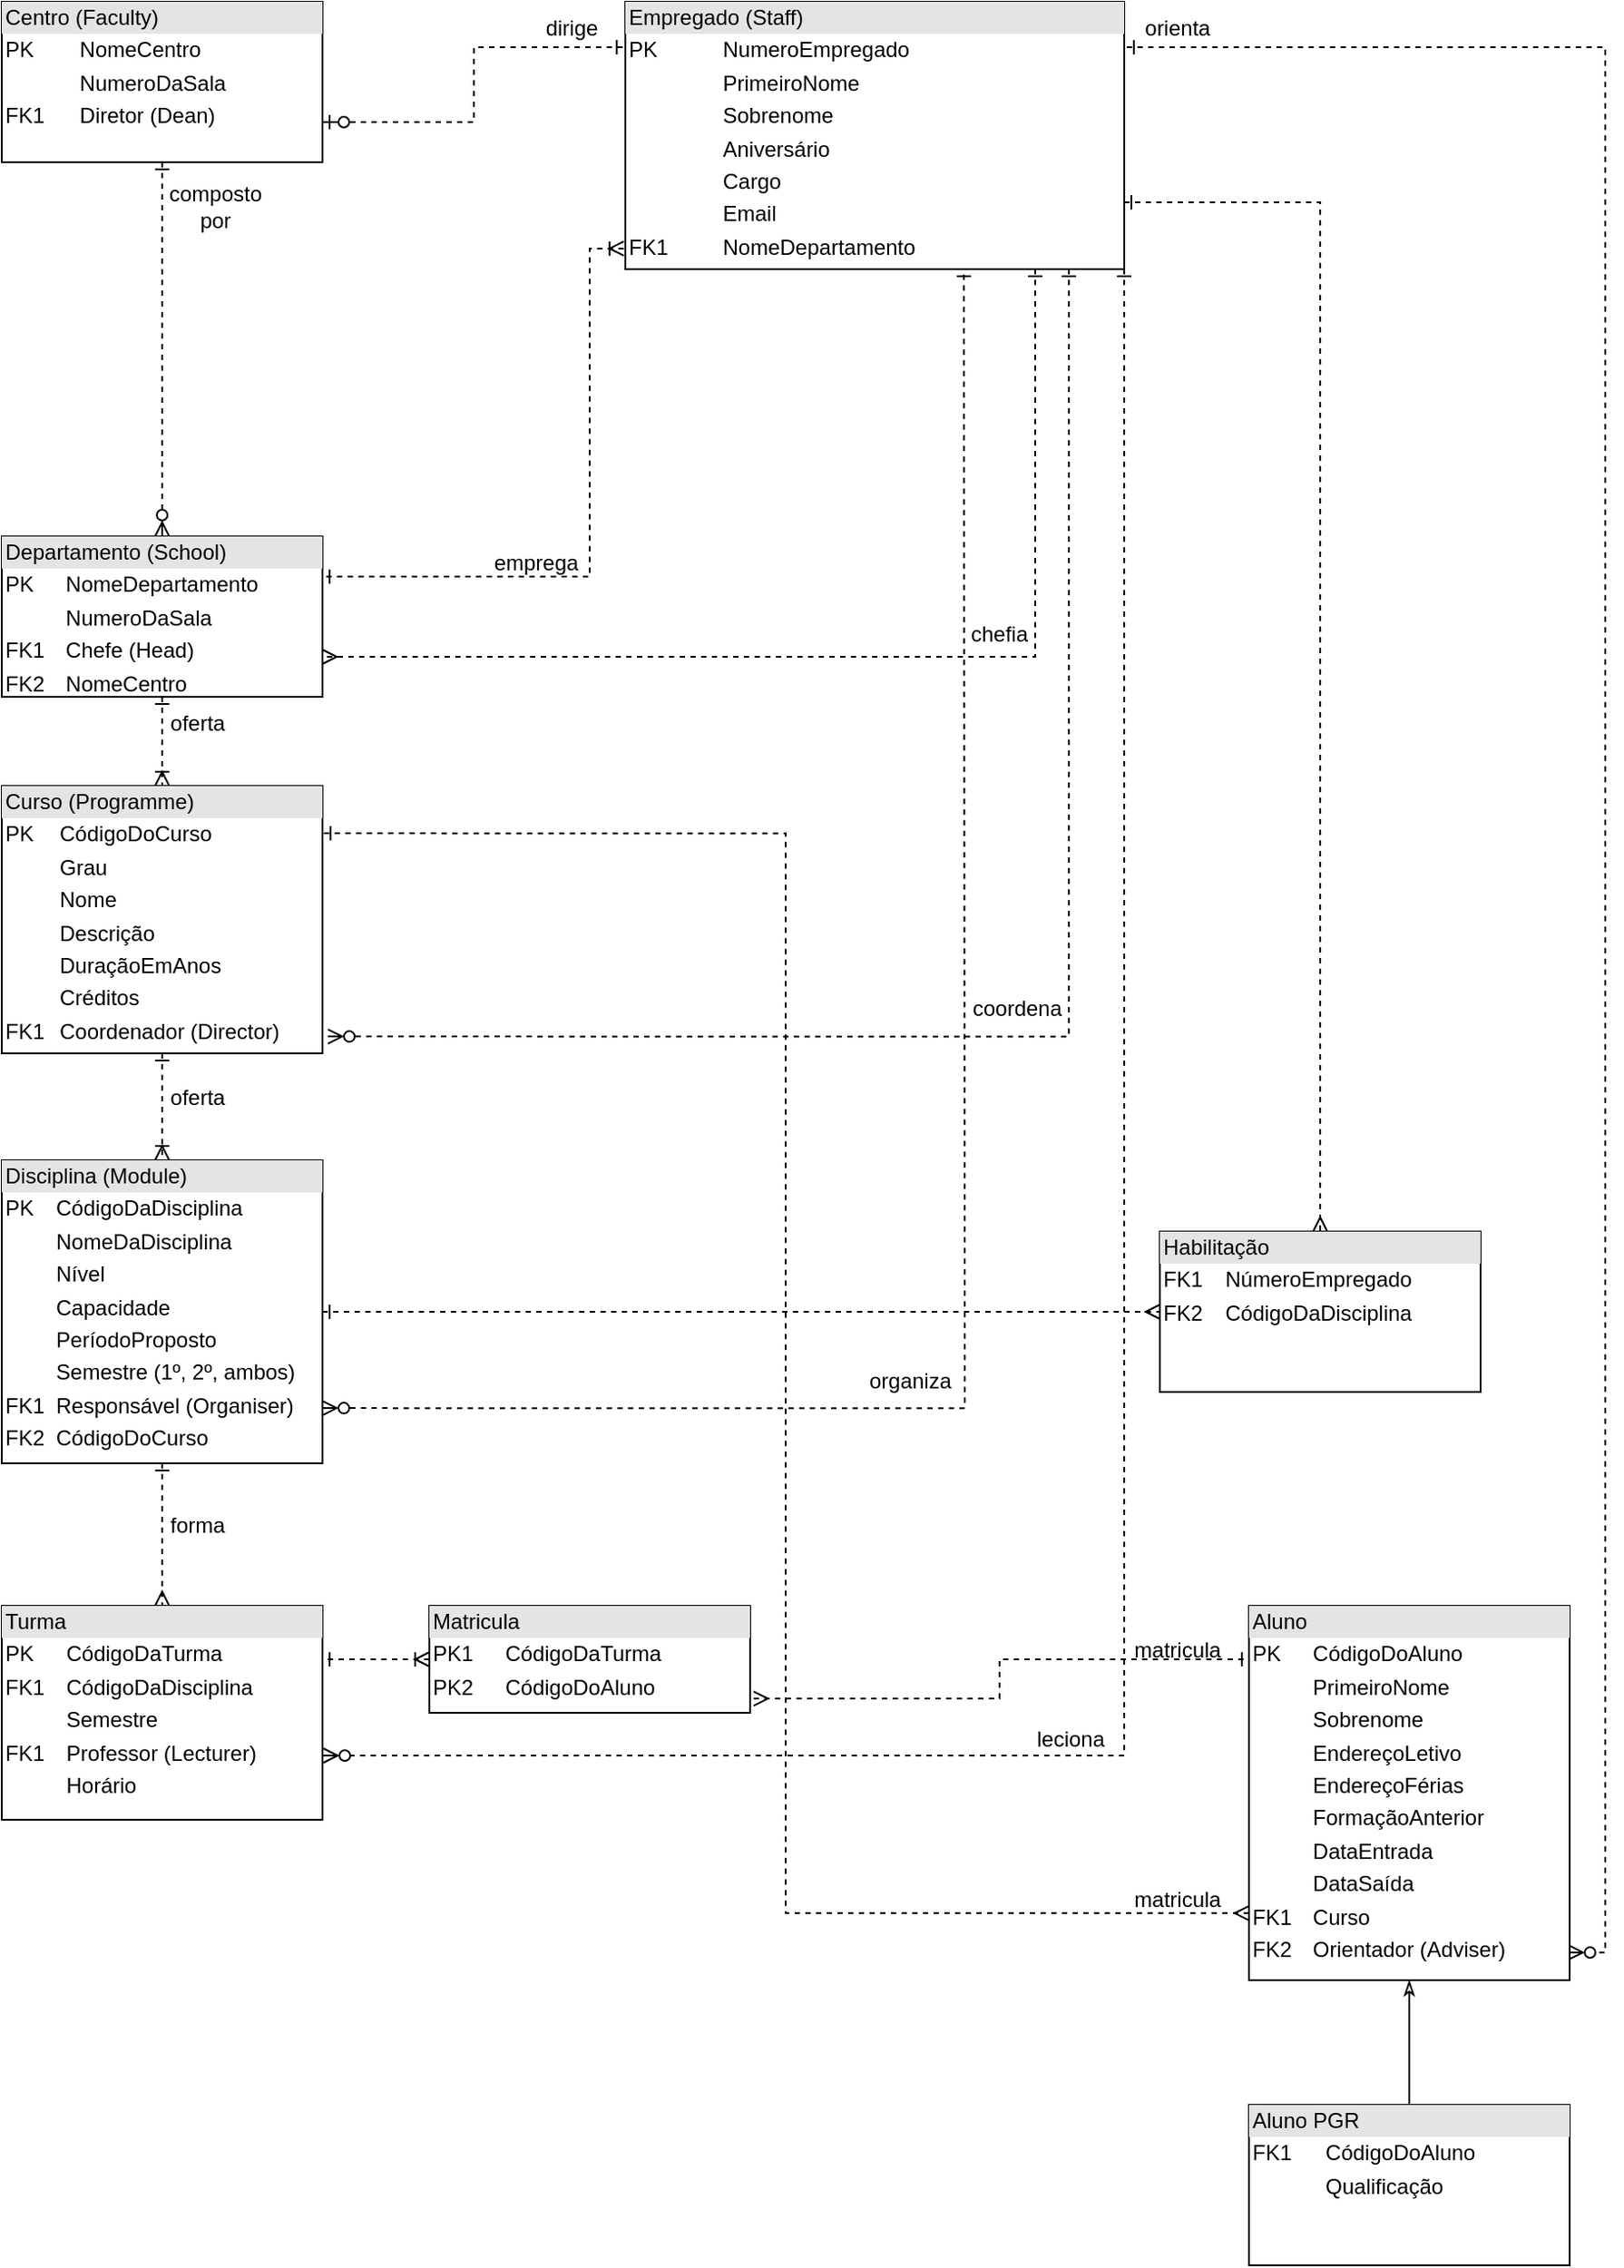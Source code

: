 <mxfile version="20.8.16" type="github">
  <diagram id="prtHgNgQTEPvFCAcTncT" name="Page-1">
    <mxGraphModel dx="691" dy="746" grid="1" gridSize="10" guides="1" tooltips="1" connect="1" arrows="1" fold="1" page="0" pageScale="1" pageWidth="827" pageHeight="1169" math="0" shadow="0">
      <root>
        <mxCell id="0" />
        <mxCell id="1" parent="0" />
        <mxCell id="oqYitnOGcyoW-XEgKbCN-7" value="" style="edgeStyle=orthogonalEdgeStyle;rounded=0;orthogonalLoop=1;jettySize=auto;html=1;dashed=1;endArrow=ERzeroToMany;endFill=0;strokeColor=default;startArrow=ERone;startFill=0;" parent="1" source="oqYitnOGcyoW-XEgKbCN-5" target="oqYitnOGcyoW-XEgKbCN-6" edge="1">
          <mxGeometry relative="1" as="geometry" />
        </mxCell>
        <mxCell id="oqYitnOGcyoW-XEgKbCN-15" style="edgeStyle=orthogonalEdgeStyle;rounded=0;orthogonalLoop=1;jettySize=auto;html=1;exitX=1;exitY=0.75;exitDx=0;exitDy=0;entryX=-0.003;entryY=0.17;entryDx=0;entryDy=0;dashed=1;strokeColor=default;startArrow=ERzeroToOne;startFill=0;endArrow=ERone;endFill=0;entryPerimeter=0;" parent="1" source="oqYitnOGcyoW-XEgKbCN-5" target="oqYitnOGcyoW-XEgKbCN-8" edge="1">
          <mxGeometry relative="1" as="geometry" />
        </mxCell>
        <mxCell id="oqYitnOGcyoW-XEgKbCN-5" value="&lt;div style=&quot;box-sizing:border-box;width:100%;background:#e4e4e4;padding:2px;&quot;&gt;Centro (Faculty)&lt;/div&gt;&lt;table style=&quot;width:100%;font-size:1em;&quot; cellpadding=&quot;2&quot; cellspacing=&quot;0&quot;&gt;&lt;tbody&gt;&lt;tr&gt;&lt;td&gt;PK&lt;/td&gt;&lt;td&gt;NomeCentro&lt;/td&gt;&lt;/tr&gt;&lt;tr&gt;&lt;td&gt;&lt;br&gt;&lt;/td&gt;&lt;td&gt;NumeroDaSala&lt;br&gt;&lt;/td&gt;&lt;/tr&gt;&lt;tr&gt;&lt;td&gt;FK1&lt;/td&gt;&lt;td&gt;Diretor (Dean)&lt;/td&gt;&lt;/tr&gt;&lt;/tbody&gt;&lt;/table&gt;" style="verticalAlign=top;align=left;overflow=fill;html=1;" parent="1" vertex="1">
          <mxGeometry x="40" y="380" width="180" height="90" as="geometry" />
        </mxCell>
        <mxCell id="8iWfiWlja4yxhM3yaFxX-2" value="" style="edgeStyle=orthogonalEdgeStyle;rounded=0;orthogonalLoop=1;jettySize=auto;html=1;startArrow=ERone;startFill=0;endArrow=ERoneToMany;endFill=0;dashed=1;" parent="1" source="oqYitnOGcyoW-XEgKbCN-6" target="8iWfiWlja4yxhM3yaFxX-1" edge="1">
          <mxGeometry relative="1" as="geometry" />
        </mxCell>
        <mxCell id="oqYitnOGcyoW-XEgKbCN-6" value="&lt;div style=&quot;box-sizing:border-box;width:100%;background:#e4e4e4;padding:2px;&quot;&gt;Departamento (School)&lt;/div&gt;&lt;table style=&quot;width:100%;font-size:1em;&quot; cellpadding=&quot;2&quot; cellspacing=&quot;0&quot;&gt;&lt;tbody&gt;&lt;tr&gt;&lt;td&gt;PK&lt;/td&gt;&lt;td&gt;NomeDepartamento&lt;/td&gt;&lt;/tr&gt;&lt;tr&gt;&lt;td&gt;&lt;br&gt;&lt;/td&gt;&lt;td&gt;NumeroDaSala&lt;/td&gt;&lt;/tr&gt;&lt;tr&gt;&lt;td&gt;FK1&lt;/td&gt;&lt;td&gt;Chefe (Head)&lt;/td&gt;&lt;/tr&gt;&lt;tr&gt;&lt;td&gt;FK2&lt;/td&gt;&lt;td&gt;NomeCentro&lt;/td&gt;&lt;/tr&gt;&lt;/tbody&gt;&lt;/table&gt;" style="verticalAlign=top;align=left;overflow=fill;html=1;" parent="1" vertex="1">
          <mxGeometry x="40" y="680" width="180" height="90" as="geometry" />
        </mxCell>
        <mxCell id="oqYitnOGcyoW-XEgKbCN-11" style="edgeStyle=orthogonalEdgeStyle;rounded=0;orthogonalLoop=1;jettySize=auto;html=1;entryX=1;entryY=0.25;entryDx=0;entryDy=0;dashed=1;strokeColor=default;startArrow=ERoneToMany;startFill=0;endArrow=ERone;endFill=0;exitX=-0.003;exitY=0.923;exitDx=0;exitDy=0;exitPerimeter=0;" parent="1" source="oqYitnOGcyoW-XEgKbCN-8" target="oqYitnOGcyoW-XEgKbCN-6" edge="1">
          <mxGeometry relative="1" as="geometry">
            <Array as="points">
              <mxPoint x="370" y="519" />
              <mxPoint x="370" y="703" />
            </Array>
          </mxGeometry>
        </mxCell>
        <mxCell id="8iWfiWlja4yxhM3yaFxX-25" style="edgeStyle=orthogonalEdgeStyle;rounded=0;orthogonalLoop=1;jettySize=auto;html=1;entryX=1;entryY=0.75;entryDx=0;entryDy=0;dashed=1;startArrow=ERone;startFill=0;endArrow=ERmany;endFill=0;" parent="1" source="oqYitnOGcyoW-XEgKbCN-8" target="oqYitnOGcyoW-XEgKbCN-6" edge="1">
          <mxGeometry relative="1" as="geometry">
            <Array as="points">
              <mxPoint x="620" y="748" />
            </Array>
          </mxGeometry>
        </mxCell>
        <mxCell id="8iWfiWlja4yxhM3yaFxX-26" style="edgeStyle=orthogonalEdgeStyle;rounded=0;orthogonalLoop=1;jettySize=auto;html=1;entryX=1.003;entryY=0.7;entryDx=0;entryDy=0;entryPerimeter=0;dashed=1;startArrow=ERone;startFill=0;endArrow=ERzeroToMany;endFill=0;" parent="1" source="oqYitnOGcyoW-XEgKbCN-8" target="8iWfiWlja4yxhM3yaFxX-19" edge="1">
          <mxGeometry relative="1" as="geometry">
            <Array as="points">
              <mxPoint x="670" y="1364" />
            </Array>
          </mxGeometry>
        </mxCell>
        <mxCell id="8iWfiWlja4yxhM3yaFxX-30" style="edgeStyle=orthogonalEdgeStyle;rounded=0;orthogonalLoop=1;jettySize=auto;html=1;entryX=0.997;entryY=0.926;entryDx=0;entryDy=0;entryPerimeter=0;dashed=1;startArrow=ERone;startFill=0;endArrow=ERzeroToMany;endFill=0;exitX=1.005;exitY=0.17;exitDx=0;exitDy=0;exitPerimeter=0;" parent="1" source="oqYitnOGcyoW-XEgKbCN-8" target="8iWfiWlja4yxhM3yaFxX-29" edge="1">
          <mxGeometry relative="1" as="geometry" />
        </mxCell>
        <mxCell id="qYS3XVV6dnhnsEV2GZCJ-6" style="edgeStyle=orthogonalEdgeStyle;rounded=0;orthogonalLoop=1;jettySize=auto;html=1;exitX=1;exitY=0.75;exitDx=0;exitDy=0;dashed=1;startArrow=ERone;startFill=0;endArrow=ERmany;endFill=0;" edge="1" parent="1" source="oqYitnOGcyoW-XEgKbCN-8" target="qYS3XVV6dnhnsEV2GZCJ-4">
          <mxGeometry relative="1" as="geometry" />
        </mxCell>
        <mxCell id="oqYitnOGcyoW-XEgKbCN-8" value="&lt;div style=&quot;box-sizing:border-box;width:100%;background:#e4e4e4;padding:2px;&quot;&gt;Empregado (Staff)&lt;/div&gt;&lt;table style=&quot;width:100%;font-size:1em;&quot; cellpadding=&quot;2&quot; cellspacing=&quot;0&quot;&gt;&lt;tbody&gt;&lt;tr&gt;&lt;td&gt;PK&lt;/td&gt;&lt;td&gt;NumeroEmpregado&lt;/td&gt;&lt;/tr&gt;&lt;tr&gt;&lt;td&gt;&lt;br&gt;&lt;/td&gt;&lt;td&gt;PrimeiroNome&lt;/td&gt;&lt;/tr&gt;&lt;tr&gt;&lt;td&gt;&lt;br&gt;&lt;/td&gt;&lt;td&gt;Sobrenome&lt;/td&gt;&lt;/tr&gt;&lt;tr&gt;&lt;td&gt;&lt;br&gt;&lt;/td&gt;&lt;td&gt;Aniversário&lt;/td&gt;&lt;/tr&gt;&lt;tr&gt;&lt;td&gt;&lt;br&gt;&lt;/td&gt;&lt;td&gt;Cargo&lt;/td&gt;&lt;/tr&gt;&lt;tr&gt;&lt;td&gt;&lt;br&gt;&lt;/td&gt;&lt;td&gt;Email&lt;/td&gt;&lt;/tr&gt;&lt;tr&gt;&lt;td&gt;FK1&lt;/td&gt;&lt;td&gt;NomeDepartamento&lt;/td&gt;&lt;/tr&gt;&lt;tr&gt;&lt;td&gt;&lt;/td&gt;&lt;td&gt;&lt;br&gt;&lt;/td&gt;&lt;/tr&gt;&lt;/tbody&gt;&lt;/table&gt;" style="verticalAlign=top;align=left;overflow=fill;html=1;" parent="1" vertex="1">
          <mxGeometry x="390" y="380" width="280" height="150" as="geometry" />
        </mxCell>
        <mxCell id="oqYitnOGcyoW-XEgKbCN-16" value="composto por" style="text;strokeColor=none;align=center;fillColor=none;html=1;verticalAlign=middle;whiteSpace=wrap;rounded=0;" parent="1" vertex="1">
          <mxGeometry x="130" y="480" width="60" height="30" as="geometry" />
        </mxCell>
        <mxCell id="oqYitnOGcyoW-XEgKbCN-17" value="dirige" style="text;strokeColor=none;align=center;fillColor=none;html=1;verticalAlign=middle;whiteSpace=wrap;rounded=0;" parent="1" vertex="1">
          <mxGeometry x="330" y="380" width="60" height="30" as="geometry" />
        </mxCell>
        <mxCell id="oqYitnOGcyoW-XEgKbCN-18" value="emprega" style="text;strokeColor=none;align=center;fillColor=none;html=1;verticalAlign=middle;whiteSpace=wrap;rounded=0;" parent="1" vertex="1">
          <mxGeometry x="310" y="680" width="60" height="30" as="geometry" />
        </mxCell>
        <mxCell id="oqYitnOGcyoW-XEgKbCN-20" value="chefia" style="text;strokeColor=none;align=center;fillColor=none;html=1;verticalAlign=middle;whiteSpace=wrap;rounded=0;" parent="1" vertex="1">
          <mxGeometry x="570" y="720" width="60" height="30" as="geometry" />
        </mxCell>
        <mxCell id="8iWfiWlja4yxhM3yaFxX-3" style="edgeStyle=orthogonalEdgeStyle;rounded=0;orthogonalLoop=1;jettySize=auto;html=1;entryX=0.889;entryY=1;entryDx=0;entryDy=0;entryPerimeter=0;startArrow=ERzeroToMany;startFill=0;endArrow=ERone;endFill=0;exitX=1.017;exitY=0.937;exitDx=0;exitDy=0;exitPerimeter=0;dashed=1;" parent="1" source="8iWfiWlja4yxhM3yaFxX-1" target="oqYitnOGcyoW-XEgKbCN-8" edge="1">
          <mxGeometry relative="1" as="geometry" />
        </mxCell>
        <mxCell id="8iWfiWlja4yxhM3yaFxX-9" style="edgeStyle=orthogonalEdgeStyle;rounded=0;orthogonalLoop=1;jettySize=auto;html=1;entryX=0.5;entryY=0;entryDx=0;entryDy=0;dashed=1;startArrow=ERone;startFill=0;endArrow=ERoneToMany;endFill=0;" parent="1" source="8iWfiWlja4yxhM3yaFxX-1" target="8iWfiWlja4yxhM3yaFxX-8" edge="1">
          <mxGeometry relative="1" as="geometry" />
        </mxCell>
        <mxCell id="8iWfiWlja4yxhM3yaFxX-1" value="&lt;div style=&quot;box-sizing:border-box;width:100%;background:#e4e4e4;padding:2px;&quot;&gt;Curso (Programme)&lt;/div&gt;&lt;table style=&quot;width:100%;font-size:1em;&quot; cellpadding=&quot;2&quot; cellspacing=&quot;0&quot;&gt;&lt;tbody&gt;&lt;tr&gt;&lt;td&gt;PK&lt;/td&gt;&lt;td&gt;CódigoDoCurso&lt;/td&gt;&lt;/tr&gt;&lt;tr&gt;&lt;td&gt;&lt;br&gt;&lt;/td&gt;&lt;td&gt;Grau&lt;/td&gt;&lt;/tr&gt;&lt;tr&gt;&lt;td&gt;&lt;br&gt;&lt;/td&gt;&lt;td&gt;Nome&lt;/td&gt;&lt;/tr&gt;&lt;tr&gt;&lt;td&gt;&lt;br&gt;&lt;/td&gt;&lt;td&gt;Descrição&lt;br&gt;&lt;/td&gt;&lt;/tr&gt;&lt;tr&gt;&lt;td&gt;&lt;br&gt;&lt;/td&gt;&lt;td&gt;DuraçãoEmAnos&lt;/td&gt;&lt;/tr&gt;&lt;tr&gt;&lt;td&gt;&lt;br&gt;&lt;/td&gt;&lt;td&gt;Créditos&lt;/td&gt;&lt;/tr&gt;&lt;tr&gt;&lt;td&gt;FK1&lt;/td&gt;&lt;td&gt;Coordenador (Director)&lt;/td&gt;&lt;/tr&gt;&lt;tr&gt;&lt;td&gt;&lt;br&gt;&lt;/td&gt;&lt;td&gt;&lt;br&gt;&lt;/td&gt;&lt;/tr&gt;&lt;/tbody&gt;&lt;/table&gt;" style="verticalAlign=top;align=left;overflow=fill;html=1;" parent="1" vertex="1">
          <mxGeometry x="40" y="820" width="180" height="150" as="geometry" />
        </mxCell>
        <mxCell id="8iWfiWlja4yxhM3yaFxX-5" value="oferta" style="text;strokeColor=none;align=center;fillColor=none;html=1;verticalAlign=middle;whiteSpace=wrap;rounded=0;" parent="1" vertex="1">
          <mxGeometry x="120" y="770" width="60" height="30" as="geometry" />
        </mxCell>
        <mxCell id="8iWfiWlja4yxhM3yaFxX-6" value="coordena" style="text;strokeColor=none;align=center;fillColor=none;html=1;verticalAlign=middle;whiteSpace=wrap;rounded=0;" parent="1" vertex="1">
          <mxGeometry x="580" y="930" width="60" height="30" as="geometry" />
        </mxCell>
        <mxCell id="8iWfiWlja4yxhM3yaFxX-10" style="edgeStyle=orthogonalEdgeStyle;rounded=0;orthogonalLoop=1;jettySize=auto;html=1;dashed=1;startArrow=ERzeroToMany;startFill=0;endArrow=ERone;endFill=0;exitX=1;exitY=0.818;exitDx=0;exitDy=0;exitPerimeter=0;" parent="1" source="8iWfiWlja4yxhM3yaFxX-8" edge="1">
          <mxGeometry relative="1" as="geometry">
            <mxPoint x="580" y="530" as="targetPoint" />
          </mxGeometry>
        </mxCell>
        <mxCell id="8iWfiWlja4yxhM3yaFxX-20" value="" style="edgeStyle=orthogonalEdgeStyle;rounded=0;orthogonalLoop=1;jettySize=auto;html=1;dashed=1;startArrow=ERone;startFill=0;endArrow=ERmany;endFill=0;" parent="1" source="8iWfiWlja4yxhM3yaFxX-8" target="8iWfiWlja4yxhM3yaFxX-19" edge="1">
          <mxGeometry relative="1" as="geometry" />
        </mxCell>
        <mxCell id="qYS3XVV6dnhnsEV2GZCJ-5" style="edgeStyle=orthogonalEdgeStyle;rounded=0;orthogonalLoop=1;jettySize=auto;html=1;entryX=0;entryY=0.5;entryDx=0;entryDy=0;endArrow=ERmany;endFill=0;dashed=1;startArrow=ERone;startFill=0;" edge="1" parent="1" source="8iWfiWlja4yxhM3yaFxX-8" target="qYS3XVV6dnhnsEV2GZCJ-4">
          <mxGeometry relative="1" as="geometry" />
        </mxCell>
        <mxCell id="8iWfiWlja4yxhM3yaFxX-8" value="&lt;div style=&quot;box-sizing:border-box;width:100%;background:#e4e4e4;padding:2px;&quot;&gt;Disciplina (Module)&lt;/div&gt;&lt;table style=&quot;width:100%;font-size:1em;&quot; cellpadding=&quot;2&quot; cellspacing=&quot;0&quot;&gt;&lt;tbody&gt;&lt;tr&gt;&lt;td&gt;PK&lt;/td&gt;&lt;td&gt;CódigoDaDisciplina&lt;/td&gt;&lt;/tr&gt;&lt;tr&gt;&lt;td&gt;&lt;br&gt;&lt;/td&gt;&lt;td&gt;NomeDaDisciplina&lt;/td&gt;&lt;/tr&gt;&lt;tr&gt;&lt;td&gt;&lt;/td&gt;&lt;td&gt;Nível&lt;/td&gt;&lt;/tr&gt;&lt;tr&gt;&lt;td&gt;&lt;br&gt;&lt;/td&gt;&lt;td&gt;Capacidade&lt;/td&gt;&lt;/tr&gt;&lt;tr&gt;&lt;td&gt;&lt;br&gt;&lt;/td&gt;&lt;td&gt;PeríodoProposto&lt;/td&gt;&lt;/tr&gt;&lt;tr&gt;&lt;td&gt;&lt;br&gt;&lt;/td&gt;&lt;td&gt;Semestre (1º, 2º, ambos)&lt;/td&gt;&lt;/tr&gt;&lt;tr&gt;&lt;td&gt;FK1&lt;/td&gt;&lt;td&gt;Responsável (Organiser)&lt;/td&gt;&lt;/tr&gt;&lt;tr&gt;&lt;td&gt;FK2&lt;/td&gt;&lt;td&gt;CódigoDoCurso&lt;/td&gt;&lt;/tr&gt;&lt;/tbody&gt;&lt;/table&gt;" style="verticalAlign=top;align=left;overflow=fill;html=1;" parent="1" vertex="1">
          <mxGeometry x="40" y="1030" width="180" height="170" as="geometry" />
        </mxCell>
        <mxCell id="8iWfiWlja4yxhM3yaFxX-18" value="oferta" style="text;html=1;strokeColor=none;fillColor=none;align=center;verticalAlign=middle;whiteSpace=wrap;rounded=0;" parent="1" vertex="1">
          <mxGeometry x="120" y="980" width="60" height="30" as="geometry" />
        </mxCell>
        <mxCell id="8iWfiWlja4yxhM3yaFxX-19" value="&lt;div style=&quot;box-sizing:border-box;width:100%;background:#e4e4e4;padding:2px;&quot;&gt;Turma&lt;/div&gt;&lt;table style=&quot;width:100%;font-size:1em;&quot; cellpadding=&quot;2&quot; cellspacing=&quot;0&quot;&gt;&lt;tbody&gt;&lt;tr&gt;&lt;td&gt;PK&lt;/td&gt;&lt;td&gt;CódigoDaTurma&lt;/td&gt;&lt;/tr&gt;&lt;tr&gt;&lt;td&gt;FK1&lt;/td&gt;&lt;td&gt;CódigoDaDisciplina&lt;/td&gt;&lt;/tr&gt;&lt;tr&gt;&lt;td&gt;&lt;br&gt;&lt;/td&gt;&lt;td&gt;Semestre&lt;/td&gt;&lt;/tr&gt;&lt;tr&gt;&lt;td&gt;FK1&lt;/td&gt;&lt;td&gt;Professor (Lecturer)&lt;/td&gt;&lt;/tr&gt;&lt;tr&gt;&lt;td&gt;&lt;br&gt;&lt;/td&gt;&lt;td&gt;Horário&lt;/td&gt;&lt;/tr&gt;&lt;/tbody&gt;&lt;/table&gt;" style="verticalAlign=top;align=left;overflow=fill;html=1;" parent="1" vertex="1">
          <mxGeometry x="40" y="1280" width="180" height="120" as="geometry" />
        </mxCell>
        <mxCell id="8iWfiWlja4yxhM3yaFxX-21" value="forma" style="text;html=1;strokeColor=none;fillColor=none;align=center;verticalAlign=middle;whiteSpace=wrap;rounded=0;" parent="1" vertex="1">
          <mxGeometry x="120" y="1220" width="60" height="30" as="geometry" />
        </mxCell>
        <mxCell id="8iWfiWlja4yxhM3yaFxX-22" value="organiza" style="text;html=1;strokeColor=none;fillColor=none;align=center;verticalAlign=middle;whiteSpace=wrap;rounded=0;" parent="1" vertex="1">
          <mxGeometry x="520" y="1139" width="60" height="30" as="geometry" />
        </mxCell>
        <mxCell id="8iWfiWlja4yxhM3yaFxX-28" style="edgeStyle=orthogonalEdgeStyle;rounded=0;orthogonalLoop=1;jettySize=auto;html=1;entryX=1;entryY=0.25;entryDx=0;entryDy=0;dashed=1;startArrow=ERoneToMany;startFill=0;endArrow=ERone;endFill=0;" parent="1" source="8iWfiWlja4yxhM3yaFxX-23" target="8iWfiWlja4yxhM3yaFxX-19" edge="1">
          <mxGeometry relative="1" as="geometry" />
        </mxCell>
        <mxCell id="8iWfiWlja4yxhM3yaFxX-33" style="edgeStyle=orthogonalEdgeStyle;rounded=0;orthogonalLoop=1;jettySize=auto;html=1;entryX=0;entryY=0.143;entryDx=0;entryDy=0;entryPerimeter=0;dashed=1;startArrow=ERmany;startFill=0;endArrow=ERone;endFill=0;exitX=1.011;exitY=0.867;exitDx=0;exitDy=0;exitPerimeter=0;" parent="1" source="8iWfiWlja4yxhM3yaFxX-23" target="8iWfiWlja4yxhM3yaFxX-29" edge="1">
          <mxGeometry relative="1" as="geometry" />
        </mxCell>
        <mxCell id="8iWfiWlja4yxhM3yaFxX-23" value="&lt;div style=&quot;box-sizing:border-box;width:100%;background:#e4e4e4;padding:2px;&quot;&gt;Matricula&lt;/div&gt;&lt;table style=&quot;width:100%;font-size:1em;&quot; cellpadding=&quot;2&quot; cellspacing=&quot;0&quot;&gt;&lt;tbody&gt;&lt;tr&gt;&lt;td&gt;PK1&lt;/td&gt;&lt;td&gt;CódigoDaTurma&lt;/td&gt;&lt;/tr&gt;&lt;tr&gt;&lt;td&gt;PK2&lt;/td&gt;&lt;td&gt;CódigoDoAluno&lt;/td&gt;&lt;/tr&gt;&lt;/tbody&gt;&lt;/table&gt;" style="verticalAlign=top;align=left;overflow=fill;html=1;" parent="1" vertex="1">
          <mxGeometry x="280" y="1280" width="180" height="60" as="geometry" />
        </mxCell>
        <mxCell id="8iWfiWlja4yxhM3yaFxX-27" value="leciona" style="text;html=1;strokeColor=none;fillColor=none;align=center;verticalAlign=middle;whiteSpace=wrap;rounded=0;" parent="1" vertex="1">
          <mxGeometry x="610" y="1340" width="60" height="30" as="geometry" />
        </mxCell>
        <mxCell id="8iWfiWlja4yxhM3yaFxX-32" style="edgeStyle=orthogonalEdgeStyle;rounded=0;orthogonalLoop=1;jettySize=auto;html=1;entryX=1.003;entryY=0.177;entryDx=0;entryDy=0;entryPerimeter=0;dashed=1;startArrow=ERmany;startFill=0;endArrow=ERone;endFill=0;exitX=0;exitY=0.821;exitDx=0;exitDy=0;exitPerimeter=0;" parent="1" source="8iWfiWlja4yxhM3yaFxX-29" target="8iWfiWlja4yxhM3yaFxX-1" edge="1">
          <mxGeometry relative="1" as="geometry" />
        </mxCell>
        <mxCell id="8iWfiWlja4yxhM3yaFxX-29" value="&lt;div style=&quot;box-sizing:border-box;width:100%;background:#e4e4e4;padding:2px;&quot;&gt;Aluno&lt;/div&gt;&lt;table style=&quot;width:100%;font-size:1em;&quot; cellpadding=&quot;2&quot; cellspacing=&quot;0&quot;&gt;&lt;tbody&gt;&lt;tr&gt;&lt;td&gt;PK&lt;/td&gt;&lt;td&gt;CódigoDoAluno&lt;/td&gt;&lt;/tr&gt;&lt;tr&gt;&lt;td&gt;&lt;br&gt;&lt;/td&gt;&lt;td&gt;PrimeiroNome&lt;/td&gt;&lt;/tr&gt;&lt;tr&gt;&lt;td&gt;&lt;/td&gt;&lt;td&gt;Sobrenome&lt;/td&gt;&lt;/tr&gt;&lt;tr&gt;&lt;td&gt;&lt;br&gt;&lt;/td&gt;&lt;td&gt;EndereçoLetivo&lt;/td&gt;&lt;/tr&gt;&lt;tr&gt;&lt;td&gt;&lt;br&gt;&lt;/td&gt;&lt;td&gt;EndereçoFérias&lt;/td&gt;&lt;/tr&gt;&lt;tr&gt;&lt;td&gt;&lt;br&gt;&lt;/td&gt;&lt;td&gt;FormaçãoAnterior&lt;/td&gt;&lt;/tr&gt;&lt;tr&gt;&lt;td&gt;&lt;br&gt;&lt;/td&gt;&lt;td&gt;DataEntrada&lt;/td&gt;&lt;/tr&gt;&lt;tr&gt;&lt;td&gt;&lt;br&gt;&lt;/td&gt;&lt;td&gt;DataSaída&lt;/td&gt;&lt;/tr&gt;&lt;tr&gt;&lt;td&gt;FK1&lt;/td&gt;&lt;td&gt;Curso&lt;/td&gt;&lt;/tr&gt;&lt;tr&gt;&lt;td&gt;FK2&lt;/td&gt;&lt;td&gt;Orientador (Adviser)&lt;/td&gt;&lt;/tr&gt;&lt;/tbody&gt;&lt;/table&gt;" style="verticalAlign=top;align=left;overflow=fill;html=1;" parent="1" vertex="1">
          <mxGeometry x="740" y="1280" width="180" height="210" as="geometry" />
        </mxCell>
        <mxCell id="8iWfiWlja4yxhM3yaFxX-31" value="orienta" style="text;html=1;strokeColor=none;fillColor=none;align=center;verticalAlign=middle;whiteSpace=wrap;rounded=0;" parent="1" vertex="1">
          <mxGeometry x="670" y="380" width="60" height="30" as="geometry" />
        </mxCell>
        <mxCell id="8iWfiWlja4yxhM3yaFxX-34" value="matricula" style="text;html=1;strokeColor=none;fillColor=none;align=center;verticalAlign=middle;whiteSpace=wrap;rounded=0;" parent="1" vertex="1">
          <mxGeometry x="670" y="1290" width="60" height="30" as="geometry" />
        </mxCell>
        <mxCell id="8iWfiWlja4yxhM3yaFxX-35" value="matricula" style="text;html=1;strokeColor=none;fillColor=none;align=center;verticalAlign=middle;whiteSpace=wrap;rounded=0;" parent="1" vertex="1">
          <mxGeometry x="670" y="1430" width="60" height="30" as="geometry" />
        </mxCell>
        <mxCell id="qYS3XVV6dnhnsEV2GZCJ-3" style="edgeStyle=orthogonalEdgeStyle;rounded=0;orthogonalLoop=1;jettySize=auto;html=1;entryX=0.5;entryY=1;entryDx=0;entryDy=0;endArrow=classicThin;endFill=0;" edge="1" parent="1" source="qYS3XVV6dnhnsEV2GZCJ-1" target="8iWfiWlja4yxhM3yaFxX-29">
          <mxGeometry relative="1" as="geometry" />
        </mxCell>
        <mxCell id="qYS3XVV6dnhnsEV2GZCJ-1" value="&lt;div style=&quot;box-sizing:border-box;width:100%;background:#e4e4e4;padding:2px;&quot;&gt;Aluno PGR&lt;/div&gt;&lt;table style=&quot;width:100%;font-size:1em;&quot; cellpadding=&quot;2&quot; cellspacing=&quot;0&quot;&gt;&lt;tbody&gt;&lt;tr&gt;&lt;td&gt;FK1&lt;/td&gt;&lt;td&gt;CódigoDoAluno&lt;/td&gt;&lt;/tr&gt;&lt;tr&gt;&lt;td&gt;&lt;br&gt;&lt;/td&gt;&lt;td&gt;Qualificação&lt;/td&gt;&lt;/tr&gt;&lt;/tbody&gt;&lt;/table&gt;" style="verticalAlign=top;align=left;overflow=fill;html=1;" vertex="1" parent="1">
          <mxGeometry x="740" y="1560" width="180" height="90" as="geometry" />
        </mxCell>
        <mxCell id="qYS3XVV6dnhnsEV2GZCJ-4" value="&lt;div style=&quot;box-sizing:border-box;width:100%;background:#e4e4e4;padding:2px;&quot;&gt;Habilitação&lt;/div&gt;&lt;table style=&quot;width:100%;font-size:1em;&quot; cellpadding=&quot;2&quot; cellspacing=&quot;0&quot;&gt;&lt;tbody&gt;&lt;tr&gt;&lt;td&gt;FK1&lt;/td&gt;&lt;td&gt;NúmeroEmpregado&lt;/td&gt;&lt;/tr&gt;&lt;tr&gt;&lt;td&gt;FK2&lt;/td&gt;&lt;td&gt;CódigoDaDisciplina&lt;/td&gt;&lt;/tr&gt;&lt;/tbody&gt;&lt;/table&gt;" style="verticalAlign=top;align=left;overflow=fill;html=1;" vertex="1" parent="1">
          <mxGeometry x="690" y="1070" width="180" height="90" as="geometry" />
        </mxCell>
      </root>
    </mxGraphModel>
  </diagram>
</mxfile>
